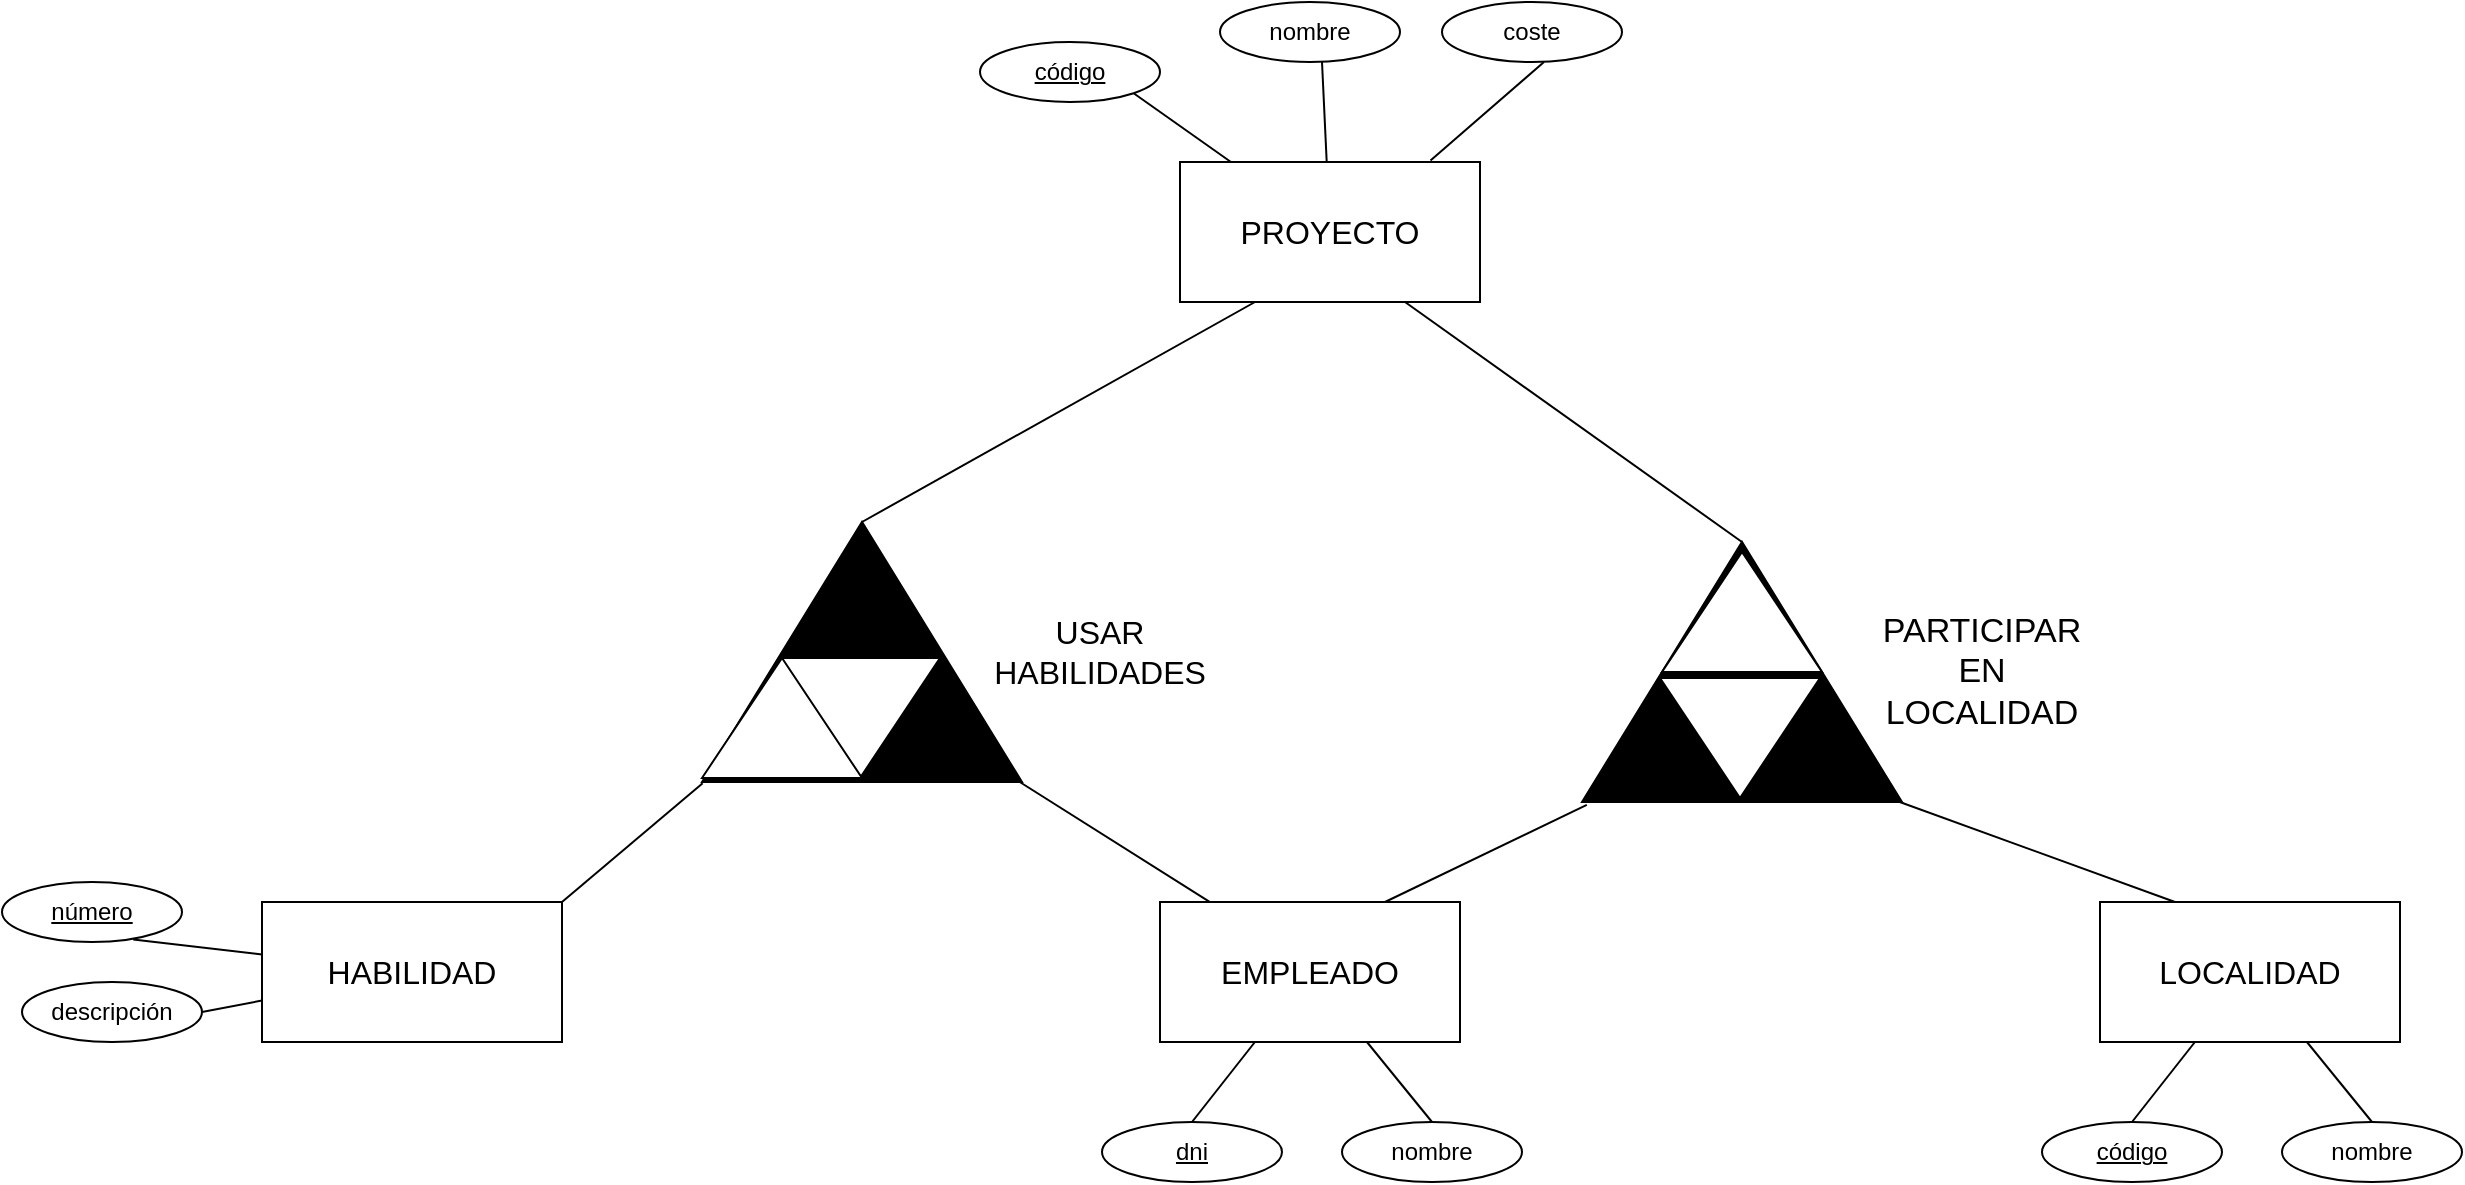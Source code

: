 <mxfile version="20.6.2" type="device"><diagram id="voGVvkTkCq9twKlCey9D" name="Página-1"><mxGraphModel dx="512" dy="361" grid="1" gridSize="10" guides="1" tooltips="1" connect="1" arrows="1" fold="1" page="1" pageScale="1" pageWidth="827" pageHeight="1169" math="0" shadow="0"><root><mxCell id="0"/><mxCell id="1" parent="0"/><mxCell id="MiJAWbV7FXT4YoG2feS--1" value="" style="triangle;whiteSpace=wrap;html=1;fontSize=16;fillColor=#000000;direction=north;" vertex="1" parent="1"><mxGeometry x="350" y="850" width="160" height="130" as="geometry"/></mxCell><mxCell id="MiJAWbV7FXT4YoG2feS--2" value="" style="endArrow=none;html=1;rounded=0;fontSize=16;exitX=0;exitY=0.993;exitDx=0;exitDy=0;exitPerimeter=0;entryX=0.176;entryY=0.014;entryDx=0;entryDy=0;entryPerimeter=0;" edge="1" source="MiJAWbV7FXT4YoG2feS--1" parent="1" target="MiJAWbV7FXT4YoG2feS--16"><mxGeometry width="50" height="50" relative="1" as="geometry"><mxPoint x="440" y="900" as="sourcePoint"/><mxPoint x="600" y="1060" as="targetPoint"/></mxGeometry></mxCell><mxCell id="MiJAWbV7FXT4YoG2feS--3" value="" style="triangle;whiteSpace=wrap;html=1;fontSize=16;fillColor=#FFFFFF;direction=south;" vertex="1" parent="1"><mxGeometry x="389" y="918" width="80" height="60" as="geometry"/></mxCell><mxCell id="MiJAWbV7FXT4YoG2feS--4" value="" style="triangle;whiteSpace=wrap;html=1;fontSize=16;fillColor=#FFFFFF;direction=north;" vertex="1" parent="1"><mxGeometry x="350" y="918" width="80" height="60" as="geometry"/></mxCell><mxCell id="MiJAWbV7FXT4YoG2feS--5" value="&lt;span style=&quot;font-size: 16px;&quot;&gt;USAR&lt;br&gt;&lt;/span&gt;&lt;font style=&quot;font-size: 16px;&quot;&gt;HABILIDADES&lt;/font&gt;" style="text;html=1;strokeColor=none;fillColor=none;align=center;verticalAlign=middle;whiteSpace=wrap;rounded=0;fontSize=12;" vertex="1" parent="1"><mxGeometry x="519" y="900" width="60" height="30" as="geometry"/></mxCell><mxCell id="MiJAWbV7FXT4YoG2feS--6" value="" style="triangle;whiteSpace=wrap;html=1;fontSize=16;fillColor=#000000;direction=north;" vertex="1" parent="1"><mxGeometry x="790" y="860" width="160" height="130" as="geometry"/></mxCell><mxCell id="MiJAWbV7FXT4YoG2feS--7" value="" style="endArrow=none;html=1;rounded=0;fontSize=16;entryX=0.25;entryY=0;entryDx=0;entryDy=0;exitX=0;exitY=0.993;exitDx=0;exitDy=0;exitPerimeter=0;" edge="1" source="MiJAWbV7FXT4YoG2feS--6" parent="1" target="MiJAWbV7FXT4YoG2feS--22"><mxGeometry width="50" height="50" relative="1" as="geometry"><mxPoint x="880" y="910" as="sourcePoint"/><mxPoint x="1025" y="1020" as="targetPoint"/></mxGeometry></mxCell><mxCell id="MiJAWbV7FXT4YoG2feS--8" value="" style="triangle;whiteSpace=wrap;html=1;fontSize=16;fillColor=#FFFFFF;direction=south;" vertex="1" parent="1"><mxGeometry x="829" y="928" width="80" height="60" as="geometry"/></mxCell><mxCell id="MiJAWbV7FXT4YoG2feS--9" value="" style="triangle;whiteSpace=wrap;html=1;fontSize=16;fillColor=#FFFFFF;direction=north;" vertex="1" parent="1"><mxGeometry x="830" y="865" width="80" height="60" as="geometry"/></mxCell><mxCell id="MiJAWbV7FXT4YoG2feS--10" value="&lt;font style=&quot;font-size: 17px;&quot;&gt;PARTICIPAR&lt;br&gt;EN LOCALIDAD&lt;/font&gt;" style="text;html=1;strokeColor=none;fillColor=none;align=center;verticalAlign=middle;whiteSpace=wrap;rounded=0;fontSize=12;" vertex="1" parent="1"><mxGeometry x="950" y="910" width="80" height="30" as="geometry"/></mxCell><mxCell id="MiJAWbV7FXT4YoG2feS--11" value="&lt;span style=&quot;font-size: 16px;&quot;&gt;HABILIDAD&lt;/span&gt;" style="rounded=0;whiteSpace=wrap;html=1;" vertex="1" parent="1"><mxGeometry x="130" y="1040" width="150" height="70" as="geometry"/></mxCell><mxCell id="MiJAWbV7FXT4YoG2feS--12" value="&lt;u&gt;número&lt;/u&gt;" style="ellipse;whiteSpace=wrap;html=1;" vertex="1" parent="1"><mxGeometry y="1030" width="90" height="30" as="geometry"/></mxCell><mxCell id="MiJAWbV7FXT4YoG2feS--13" value="descripción" style="ellipse;whiteSpace=wrap;html=1;" vertex="1" parent="1"><mxGeometry x="10" y="1080" width="90" height="30" as="geometry"/></mxCell><mxCell id="MiJAWbV7FXT4YoG2feS--14" value="" style="endArrow=none;html=1;rounded=0;fontSize=16;entryX=0.729;entryY=0.957;entryDx=0;entryDy=0;entryPerimeter=0;" edge="1" source="MiJAWbV7FXT4YoG2feS--11" target="MiJAWbV7FXT4YoG2feS--12" parent="1"><mxGeometry width="50" height="50" relative="1" as="geometry"><mxPoint x="220" y="1040" as="sourcePoint"/><mxPoint x="204.072" y="1009.997" as="targetPoint"/></mxGeometry></mxCell><mxCell id="MiJAWbV7FXT4YoG2feS--15" value="" style="endArrow=none;html=1;rounded=0;fontSize=16;entryX=1;entryY=0.5;entryDx=0;entryDy=0;" edge="1" source="MiJAWbV7FXT4YoG2feS--11" target="MiJAWbV7FXT4YoG2feS--13" parent="1"><mxGeometry width="50" height="50" relative="1" as="geometry"><mxPoint x="230" y="1050" as="sourcePoint"/><mxPoint x="279.98" y="1010" as="targetPoint"/></mxGeometry></mxCell><mxCell id="MiJAWbV7FXT4YoG2feS--16" value="&lt;span style=&quot;font-size: 16px;&quot;&gt;EMPLEADO&lt;/span&gt;" style="rounded=0;whiteSpace=wrap;html=1;" vertex="1" parent="1"><mxGeometry x="579" y="1040" width="150" height="70" as="geometry"/></mxCell><mxCell id="MiJAWbV7FXT4YoG2feS--17" value="&lt;u&gt;dni&lt;/u&gt;" style="ellipse;whiteSpace=wrap;html=1;" vertex="1" parent="1"><mxGeometry x="550" y="1150" width="90" height="30" as="geometry"/></mxCell><mxCell id="MiJAWbV7FXT4YoG2feS--18" value="nombre" style="ellipse;whiteSpace=wrap;html=1;" vertex="1" parent="1"><mxGeometry x="670" y="1150" width="90" height="30" as="geometry"/></mxCell><mxCell id="MiJAWbV7FXT4YoG2feS--19" value="" style="endArrow=none;html=1;rounded=0;fontSize=16;entryX=0.5;entryY=0;entryDx=0;entryDy=0;" edge="1" source="MiJAWbV7FXT4YoG2feS--16" target="MiJAWbV7FXT4YoG2feS--17" parent="1"><mxGeometry width="50" height="50" relative="1" as="geometry"><mxPoint x="670" y="1065" as="sourcePoint"/><mxPoint x="654.072" y="1034.997" as="targetPoint"/></mxGeometry></mxCell><mxCell id="MiJAWbV7FXT4YoG2feS--20" value="" style="endArrow=none;html=1;rounded=0;fontSize=16;entryX=0.5;entryY=0;entryDx=0;entryDy=0;" edge="1" source="MiJAWbV7FXT4YoG2feS--16" target="MiJAWbV7FXT4YoG2feS--18" parent="1"><mxGeometry width="50" height="50" relative="1" as="geometry"><mxPoint x="680" y="1075" as="sourcePoint"/><mxPoint x="729.98" y="1035" as="targetPoint"/></mxGeometry></mxCell><mxCell id="MiJAWbV7FXT4YoG2feS--21" value="" style="endArrow=none;html=1;rounded=0;fontSize=16;exitX=-0.005;exitY=0.002;exitDx=0;exitDy=0;exitPerimeter=0;entryX=1;entryY=0;entryDx=0;entryDy=0;" edge="1" parent="1" source="MiJAWbV7FXT4YoG2feS--1" target="MiJAWbV7FXT4YoG2feS--11"><mxGeometry width="50" height="50" relative="1" as="geometry"><mxPoint x="518.88" y="990" as="sourcePoint"/><mxPoint x="616.4" y="1075.98" as="targetPoint"/></mxGeometry></mxCell><mxCell id="MiJAWbV7FXT4YoG2feS--22" value="&lt;span style=&quot;font-size: 16px;&quot;&gt;LOCALIDAD&lt;/span&gt;" style="rounded=0;whiteSpace=wrap;html=1;" vertex="1" parent="1"><mxGeometry x="1049" y="1040" width="150" height="70" as="geometry"/></mxCell><mxCell id="MiJAWbV7FXT4YoG2feS--23" value="&lt;u&gt;código&lt;/u&gt;" style="ellipse;whiteSpace=wrap;html=1;" vertex="1" parent="1"><mxGeometry x="1020" y="1150" width="90" height="30" as="geometry"/></mxCell><mxCell id="MiJAWbV7FXT4YoG2feS--24" value="nombre" style="ellipse;whiteSpace=wrap;html=1;" vertex="1" parent="1"><mxGeometry x="1140" y="1150" width="90" height="30" as="geometry"/></mxCell><mxCell id="MiJAWbV7FXT4YoG2feS--25" value="" style="endArrow=none;html=1;rounded=0;fontSize=16;entryX=0.5;entryY=0;entryDx=0;entryDy=0;" edge="1" source="MiJAWbV7FXT4YoG2feS--22" target="MiJAWbV7FXT4YoG2feS--23" parent="1"><mxGeometry width="50" height="50" relative="1" as="geometry"><mxPoint x="1140" y="1065" as="sourcePoint"/><mxPoint x="1124.072" y="1034.997" as="targetPoint"/></mxGeometry></mxCell><mxCell id="MiJAWbV7FXT4YoG2feS--26" value="" style="endArrow=none;html=1;rounded=0;fontSize=16;entryX=0.5;entryY=0;entryDx=0;entryDy=0;" edge="1" source="MiJAWbV7FXT4YoG2feS--22" target="MiJAWbV7FXT4YoG2feS--24" parent="1"><mxGeometry width="50" height="50" relative="1" as="geometry"><mxPoint x="1150" y="1075" as="sourcePoint"/><mxPoint x="1199.98" y="1035" as="targetPoint"/></mxGeometry></mxCell><mxCell id="MiJAWbV7FXT4YoG2feS--27" value="&lt;span style=&quot;font-size: 16px;&quot;&gt;PROYECTO&lt;/span&gt;" style="rounded=0;whiteSpace=wrap;html=1;" vertex="1" parent="1"><mxGeometry x="589" y="670" width="150" height="70" as="geometry"/></mxCell><mxCell id="MiJAWbV7FXT4YoG2feS--28" value="&lt;u&gt;código&lt;/u&gt;" style="ellipse;whiteSpace=wrap;html=1;" vertex="1" parent="1"><mxGeometry x="489" y="610" width="90" height="30" as="geometry"/></mxCell><mxCell id="MiJAWbV7FXT4YoG2feS--29" value="nombre" style="ellipse;whiteSpace=wrap;html=1;" vertex="1" parent="1"><mxGeometry x="609" y="590" width="90" height="30" as="geometry"/></mxCell><mxCell id="MiJAWbV7FXT4YoG2feS--30" value="" style="endArrow=none;html=1;rounded=0;fontSize=16;entryX=1;entryY=1;entryDx=0;entryDy=0;" edge="1" source="MiJAWbV7FXT4YoG2feS--27" target="MiJAWbV7FXT4YoG2feS--28" parent="1"><mxGeometry width="50" height="50" relative="1" as="geometry"><mxPoint x="680" y="695" as="sourcePoint"/><mxPoint x="664.072" y="664.997" as="targetPoint"/></mxGeometry></mxCell><mxCell id="MiJAWbV7FXT4YoG2feS--31" value="" style="endArrow=none;html=1;rounded=0;fontSize=16;" edge="1" source="MiJAWbV7FXT4YoG2feS--27" parent="1"><mxGeometry width="50" height="50" relative="1" as="geometry"><mxPoint x="690" y="705" as="sourcePoint"/><mxPoint x="660" y="620" as="targetPoint"/></mxGeometry></mxCell><mxCell id="MiJAWbV7FXT4YoG2feS--32" value="coste" style="ellipse;whiteSpace=wrap;html=1;" vertex="1" parent="1"><mxGeometry x="720" y="590" width="90" height="30" as="geometry"/></mxCell><mxCell id="MiJAWbV7FXT4YoG2feS--33" value="" style="endArrow=none;html=1;rounded=0;fontSize=16;exitX=0.835;exitY=-0.01;exitDx=0;exitDy=0;exitPerimeter=0;" edge="1" parent="1" source="MiJAWbV7FXT4YoG2feS--27"><mxGeometry width="50" height="50" relative="1" as="geometry"><mxPoint x="773.353" y="670" as="sourcePoint"/><mxPoint x="771" y="620" as="targetPoint"/></mxGeometry></mxCell><mxCell id="MiJAWbV7FXT4YoG2feS--34" value="" style="endArrow=none;html=1;rounded=0;fontSize=16;exitX=-0.011;exitY=0.015;exitDx=0;exitDy=0;exitPerimeter=0;entryX=0.75;entryY=0;entryDx=0;entryDy=0;" edge="1" parent="1" source="MiJAWbV7FXT4YoG2feS--6" target="MiJAWbV7FXT4YoG2feS--16"><mxGeometry width="50" height="50" relative="1" as="geometry"><mxPoint x="518.88" y="990" as="sourcePoint"/><mxPoint x="615.4" y="1050.98" as="targetPoint"/></mxGeometry></mxCell><mxCell id="MiJAWbV7FXT4YoG2feS--35" value="" style="endArrow=none;html=1;rounded=0;fontSize=17;entryX=0.25;entryY=1;entryDx=0;entryDy=0;exitX=1;exitY=0.5;exitDx=0;exitDy=0;" edge="1" parent="1" source="MiJAWbV7FXT4YoG2feS--1" target="MiJAWbV7FXT4YoG2feS--27"><mxGeometry width="50" height="50" relative="1" as="geometry"><mxPoint x="770" y="990" as="sourcePoint"/><mxPoint x="820" y="940" as="targetPoint"/></mxGeometry></mxCell><mxCell id="MiJAWbV7FXT4YoG2feS--36" value="" style="endArrow=none;html=1;rounded=0;fontSize=17;entryX=0.75;entryY=1;entryDx=0;entryDy=0;exitX=1;exitY=0.5;exitDx=0;exitDy=0;" edge="1" parent="1" source="MiJAWbV7FXT4YoG2feS--6" target="MiJAWbV7FXT4YoG2feS--27"><mxGeometry width="50" height="50" relative="1" as="geometry"><mxPoint x="440.0" y="860" as="sourcePoint"/><mxPoint x="636.5" y="750" as="targetPoint"/></mxGeometry></mxCell></root></mxGraphModel></diagram></mxfile>